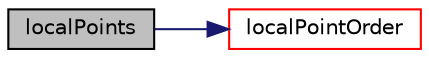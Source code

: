 digraph "localPoints"
{
  bgcolor="transparent";
  edge [fontname="Helvetica",fontsize="10",labelfontname="Helvetica",labelfontsize="10"];
  node [fontname="Helvetica",fontsize="10",shape=record];
  rankdir="LR";
  Node1 [label="localPoints",height=0.2,width=0.4,color="black", fillcolor="grey75", style="filled", fontcolor="black"];
  Node1 -> Node2 [color="midnightblue",fontsize="10",style="solid",fontname="Helvetica"];
  Node2 [label="localPointOrder",height=0.2,width=0.4,color="red",URL="$a02010.html#a0c065ccbcf0f9202c9dc2bfa76efd82b",tooltip="Return orders the local points for most efficient search. "];
}
